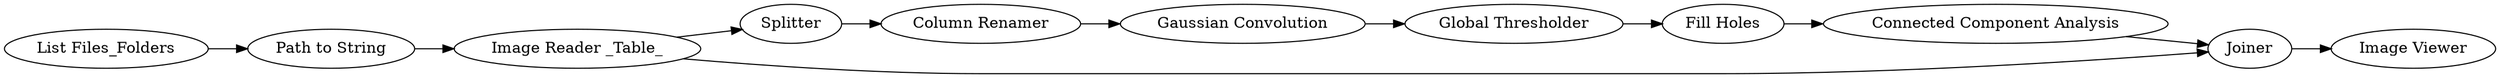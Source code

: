 digraph {
	2 [label="Path to String"]
	3 [label="List Files_Folders"]
	4 [label="Image Reader _Table_"]
	5 [label=Splitter]
	6 [label="Column Renamer"]
	7 [label="Gaussian Convolution"]
	9 [label="Global Thresholder"]
	10 [label="Connected Component Analysis"]
	11 [label="Fill Holes"]
	12 [label=Joiner]
	13 [label="Image Viewer"]
	2 -> 4
	3 -> 2
	4 -> 5
	4 -> 12
	5 -> 6
	6 -> 7
	7 -> 9
	9 -> 11
	10 -> 12
	11 -> 10
	12 -> 13
	rankdir=LR
}
